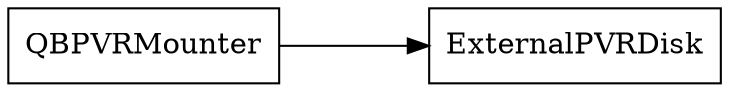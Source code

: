 digraph QBPVRMounter {
    node [URL="controlFlow/\N.html" shape=box]
    graph [layout="circo"]
    QBPVRMounter [URL="\N.html" root=true]

    QBPVRMounter -> ExternalPVRDisk
}
